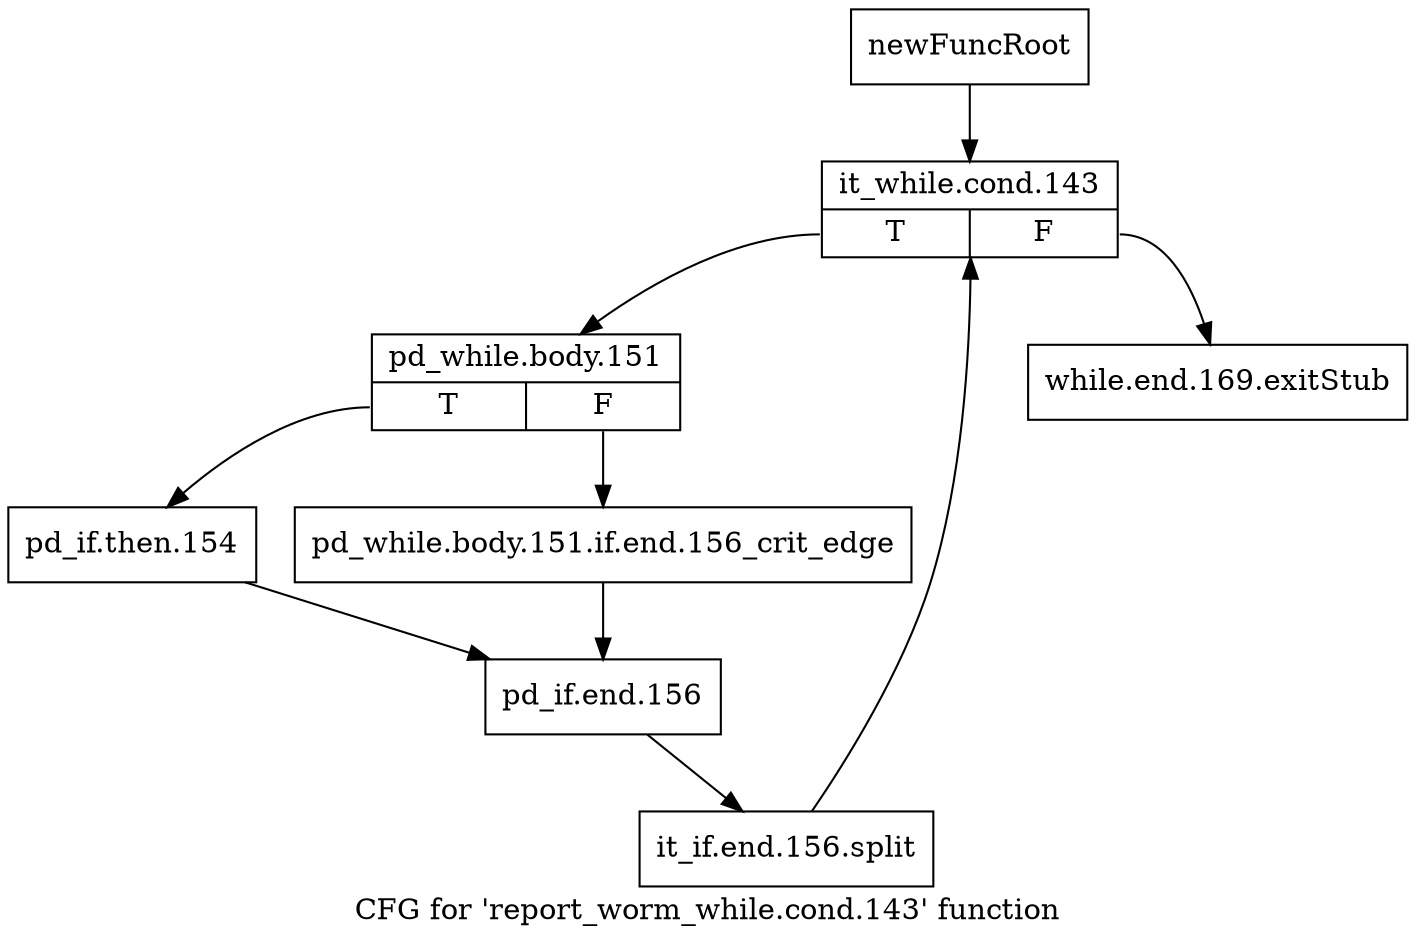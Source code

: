 digraph "CFG for 'report_worm_while.cond.143' function" {
	label="CFG for 'report_worm_while.cond.143' function";

	Node0x46ca090 [shape=record,label="{newFuncRoot}"];
	Node0x46ca090 -> Node0x46ca130;
	Node0x46ca0e0 [shape=record,label="{while.end.169.exitStub}"];
	Node0x46ca130 [shape=record,label="{it_while.cond.143|{<s0>T|<s1>F}}"];
	Node0x46ca130:s0 -> Node0x46ca180;
	Node0x46ca130:s1 -> Node0x46ca0e0;
	Node0x46ca180 [shape=record,label="{pd_while.body.151|{<s0>T|<s1>F}}"];
	Node0x46ca180:s0 -> Node0x46ca220;
	Node0x46ca180:s1 -> Node0x46ca1d0;
	Node0x46ca1d0 [shape=record,label="{pd_while.body.151.if.end.156_crit_edge}"];
	Node0x46ca1d0 -> Node0x46ca270;
	Node0x46ca220 [shape=record,label="{pd_if.then.154}"];
	Node0x46ca220 -> Node0x46ca270;
	Node0x46ca270 [shape=record,label="{pd_if.end.156}"];
	Node0x46ca270 -> Node0x4588b80;
	Node0x4588b80 [shape=record,label="{it_if.end.156.split}"];
	Node0x4588b80 -> Node0x46ca130;
}
